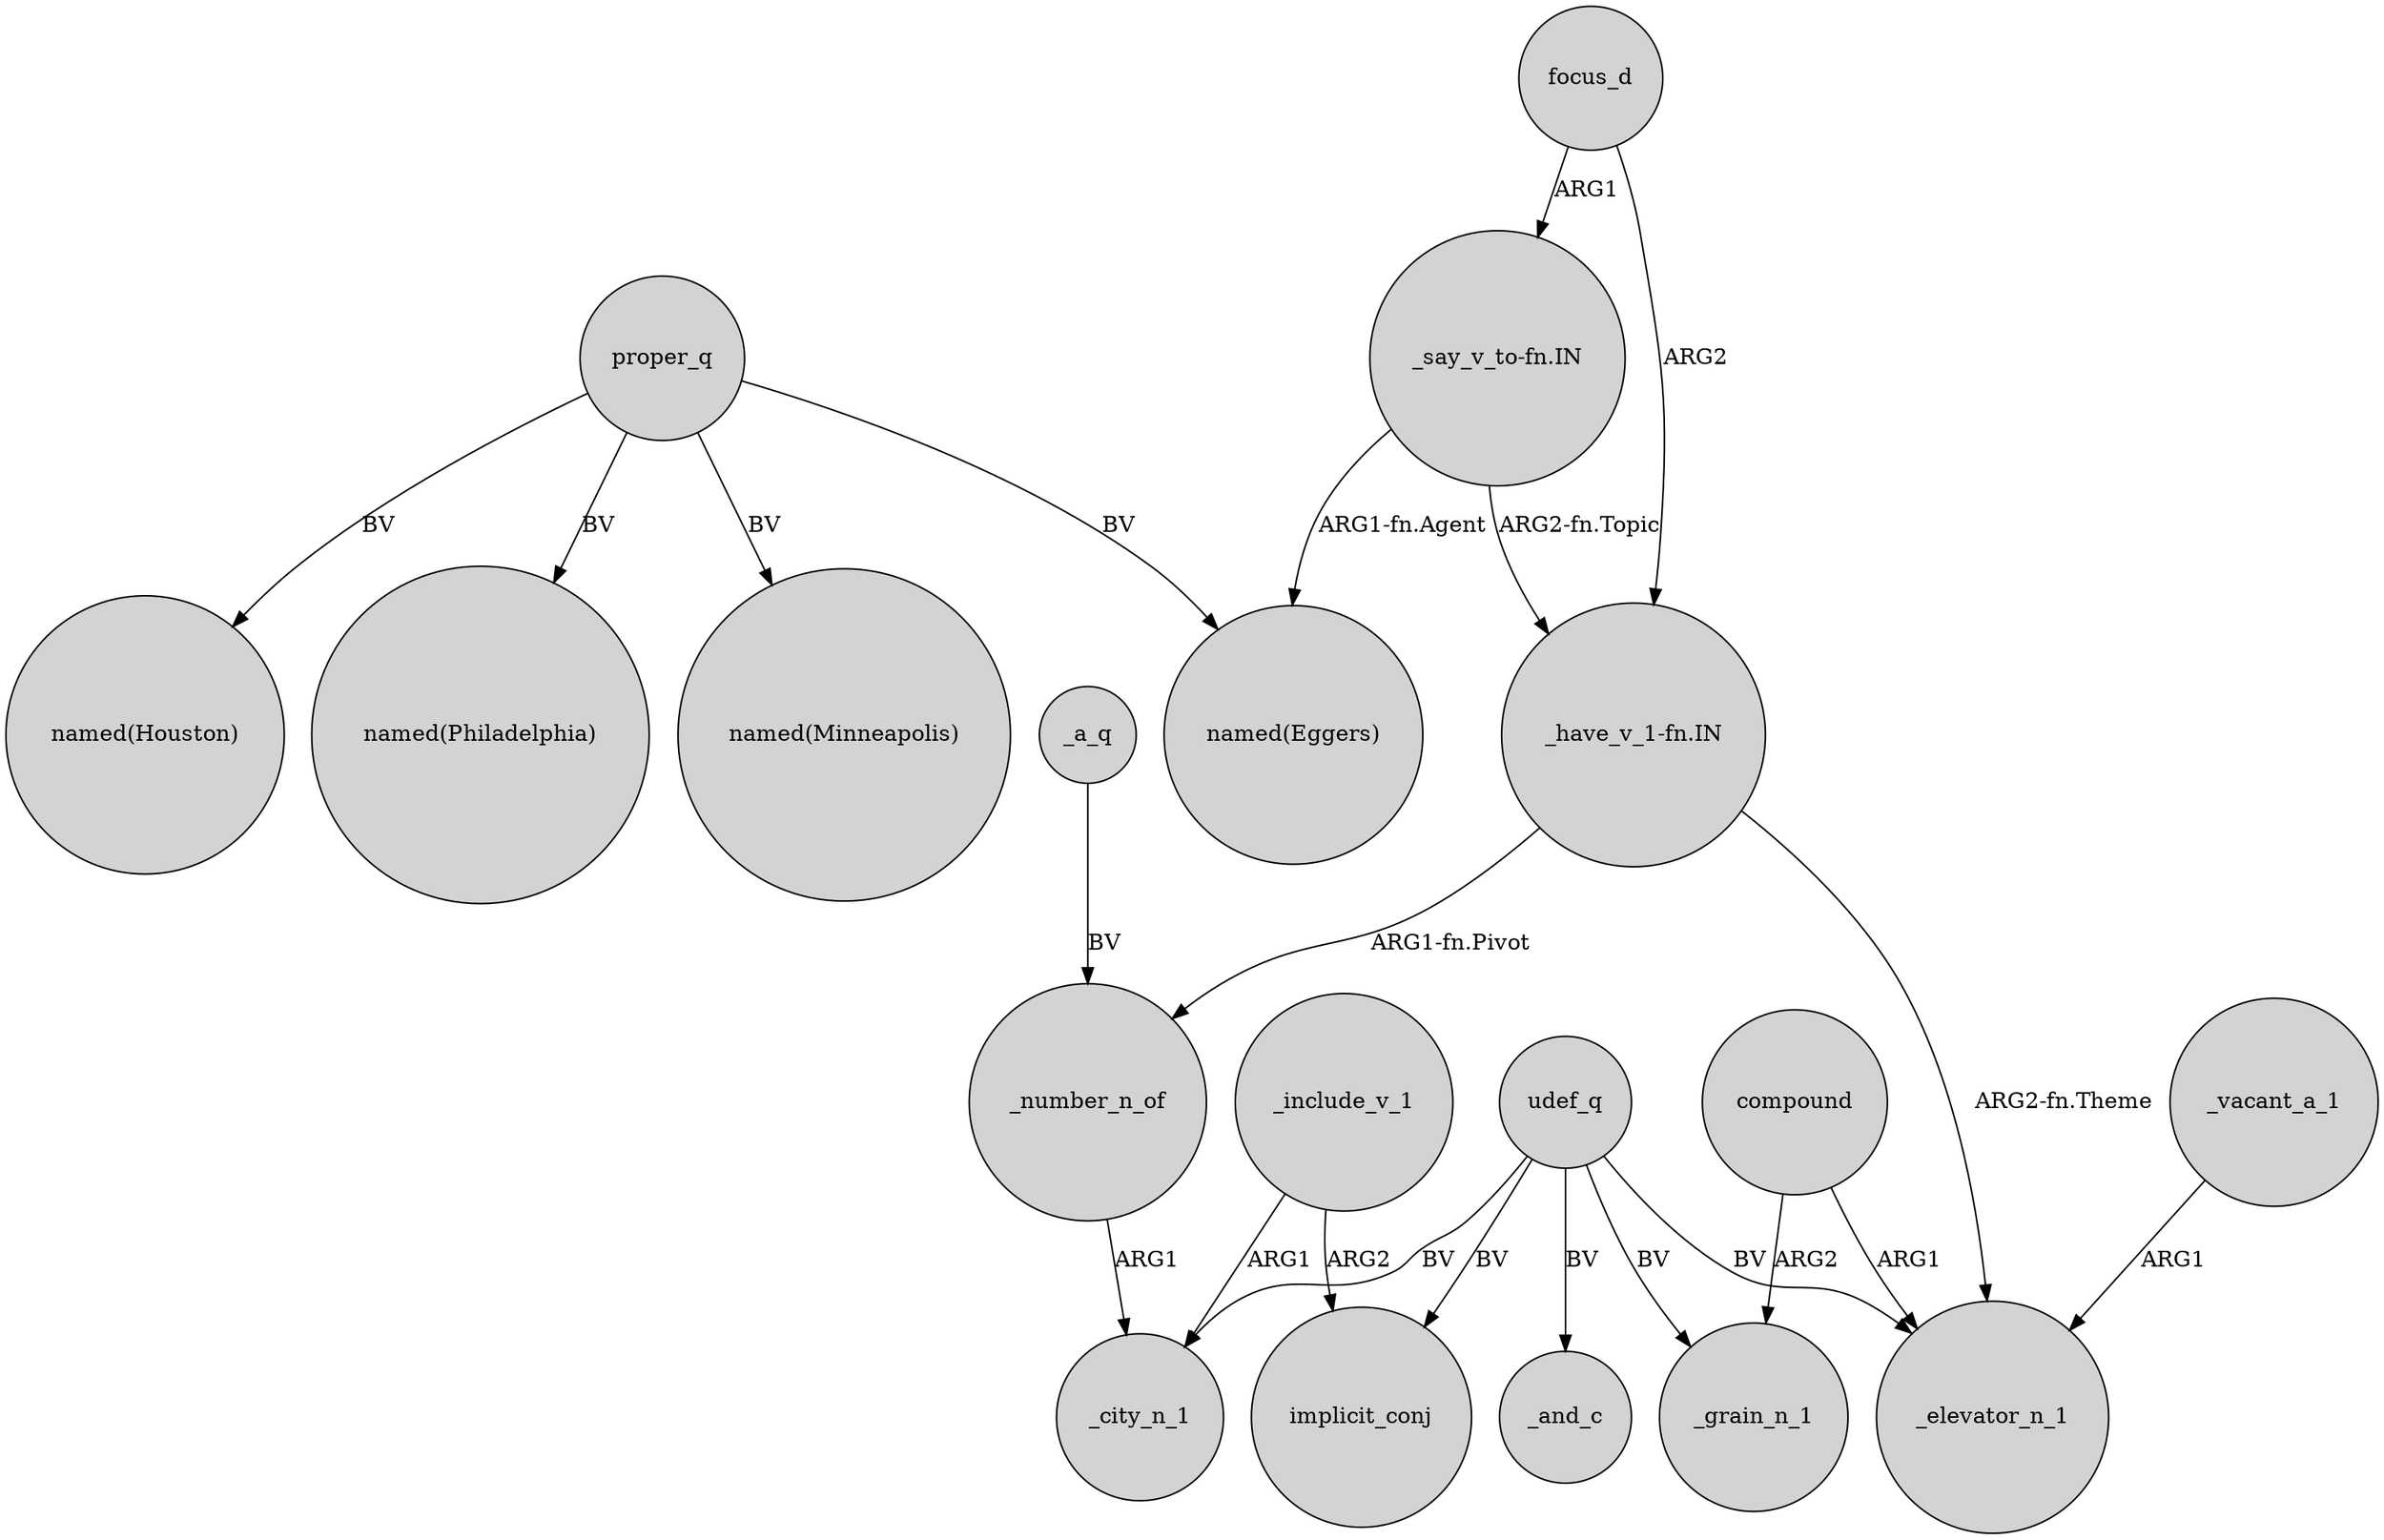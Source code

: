 digraph {
	node [shape=circle style=filled]
	proper_q -> "named(Philadelphia)" [label=BV]
	_a_q -> _number_n_of [label=BV]
	focus_d -> "_have_v_1-fn.IN" [label=ARG2]
	compound -> _grain_n_1 [label=ARG2]
	"_have_v_1-fn.IN" -> _number_n_of [label="ARG1-fn.Pivot"]
	_include_v_1 -> _city_n_1 [label=ARG1]
	_include_v_1 -> implicit_conj [label=ARG2]
	udef_q -> implicit_conj [label=BV]
	_number_n_of -> _city_n_1 [label=ARG1]
	udef_q -> _city_n_1 [label=BV]
	udef_q -> _grain_n_1 [label=BV]
	"_have_v_1-fn.IN" -> _elevator_n_1 [label="ARG2-fn.Theme"]
	compound -> _elevator_n_1 [label=ARG1]
	_vacant_a_1 -> _elevator_n_1 [label=ARG1]
	proper_q -> "named(Minneapolis)" [label=BV]
	"_say_v_to-fn.IN" -> "named(Eggers)" [label="ARG1-fn.Agent"]
	proper_q -> "named(Eggers)" [label=BV]
	proper_q -> "named(Houston)" [label=BV]
	"_say_v_to-fn.IN" -> "_have_v_1-fn.IN" [label="ARG2-fn.Topic"]
	udef_q -> _and_c [label=BV]
	udef_q -> _elevator_n_1 [label=BV]
	focus_d -> "_say_v_to-fn.IN" [label=ARG1]
}
